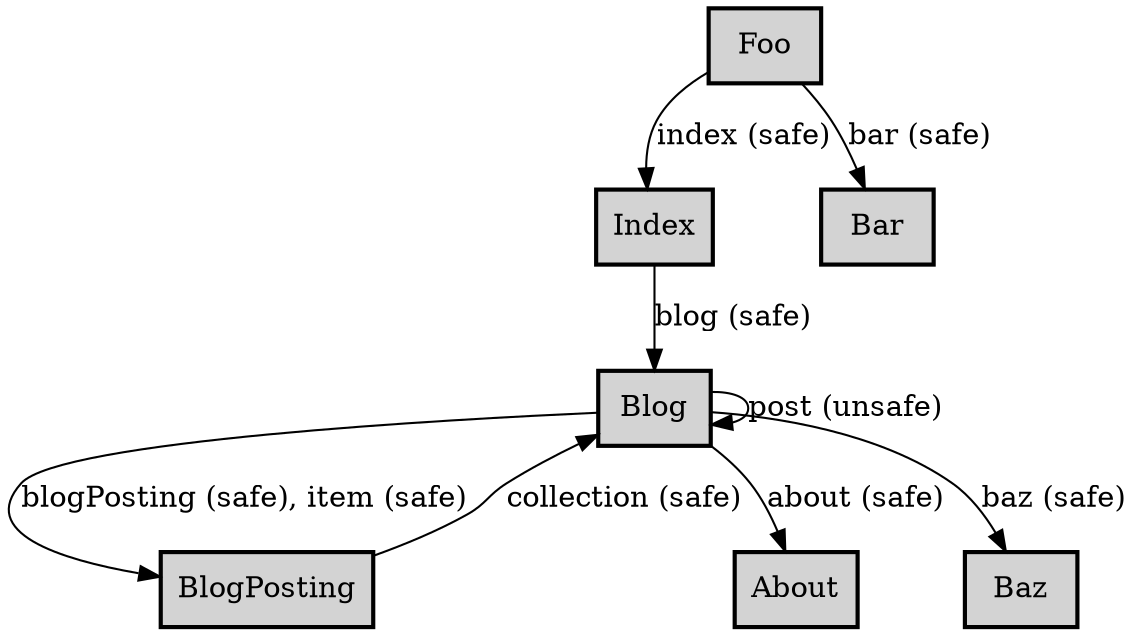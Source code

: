 digraph application_state_diagram {
    node [shape = box, style = "bold,filled"];
    Index->Blog [label = "blog (safe)"];
    Blog->BlogPosting [label = "blogPosting (safe), item (safe)"];
    Blog->Blog [label = "post (unsafe)"];
    Blog->About [label = "about (safe)"];
    Blog->Baz [label = "baz (safe)"];
    BlogPosting->Blog [label = "collection (safe)"];
    Foo->Bar [label = "bar (safe)"];
    Foo->Index [label = "index (safe)"];

}
